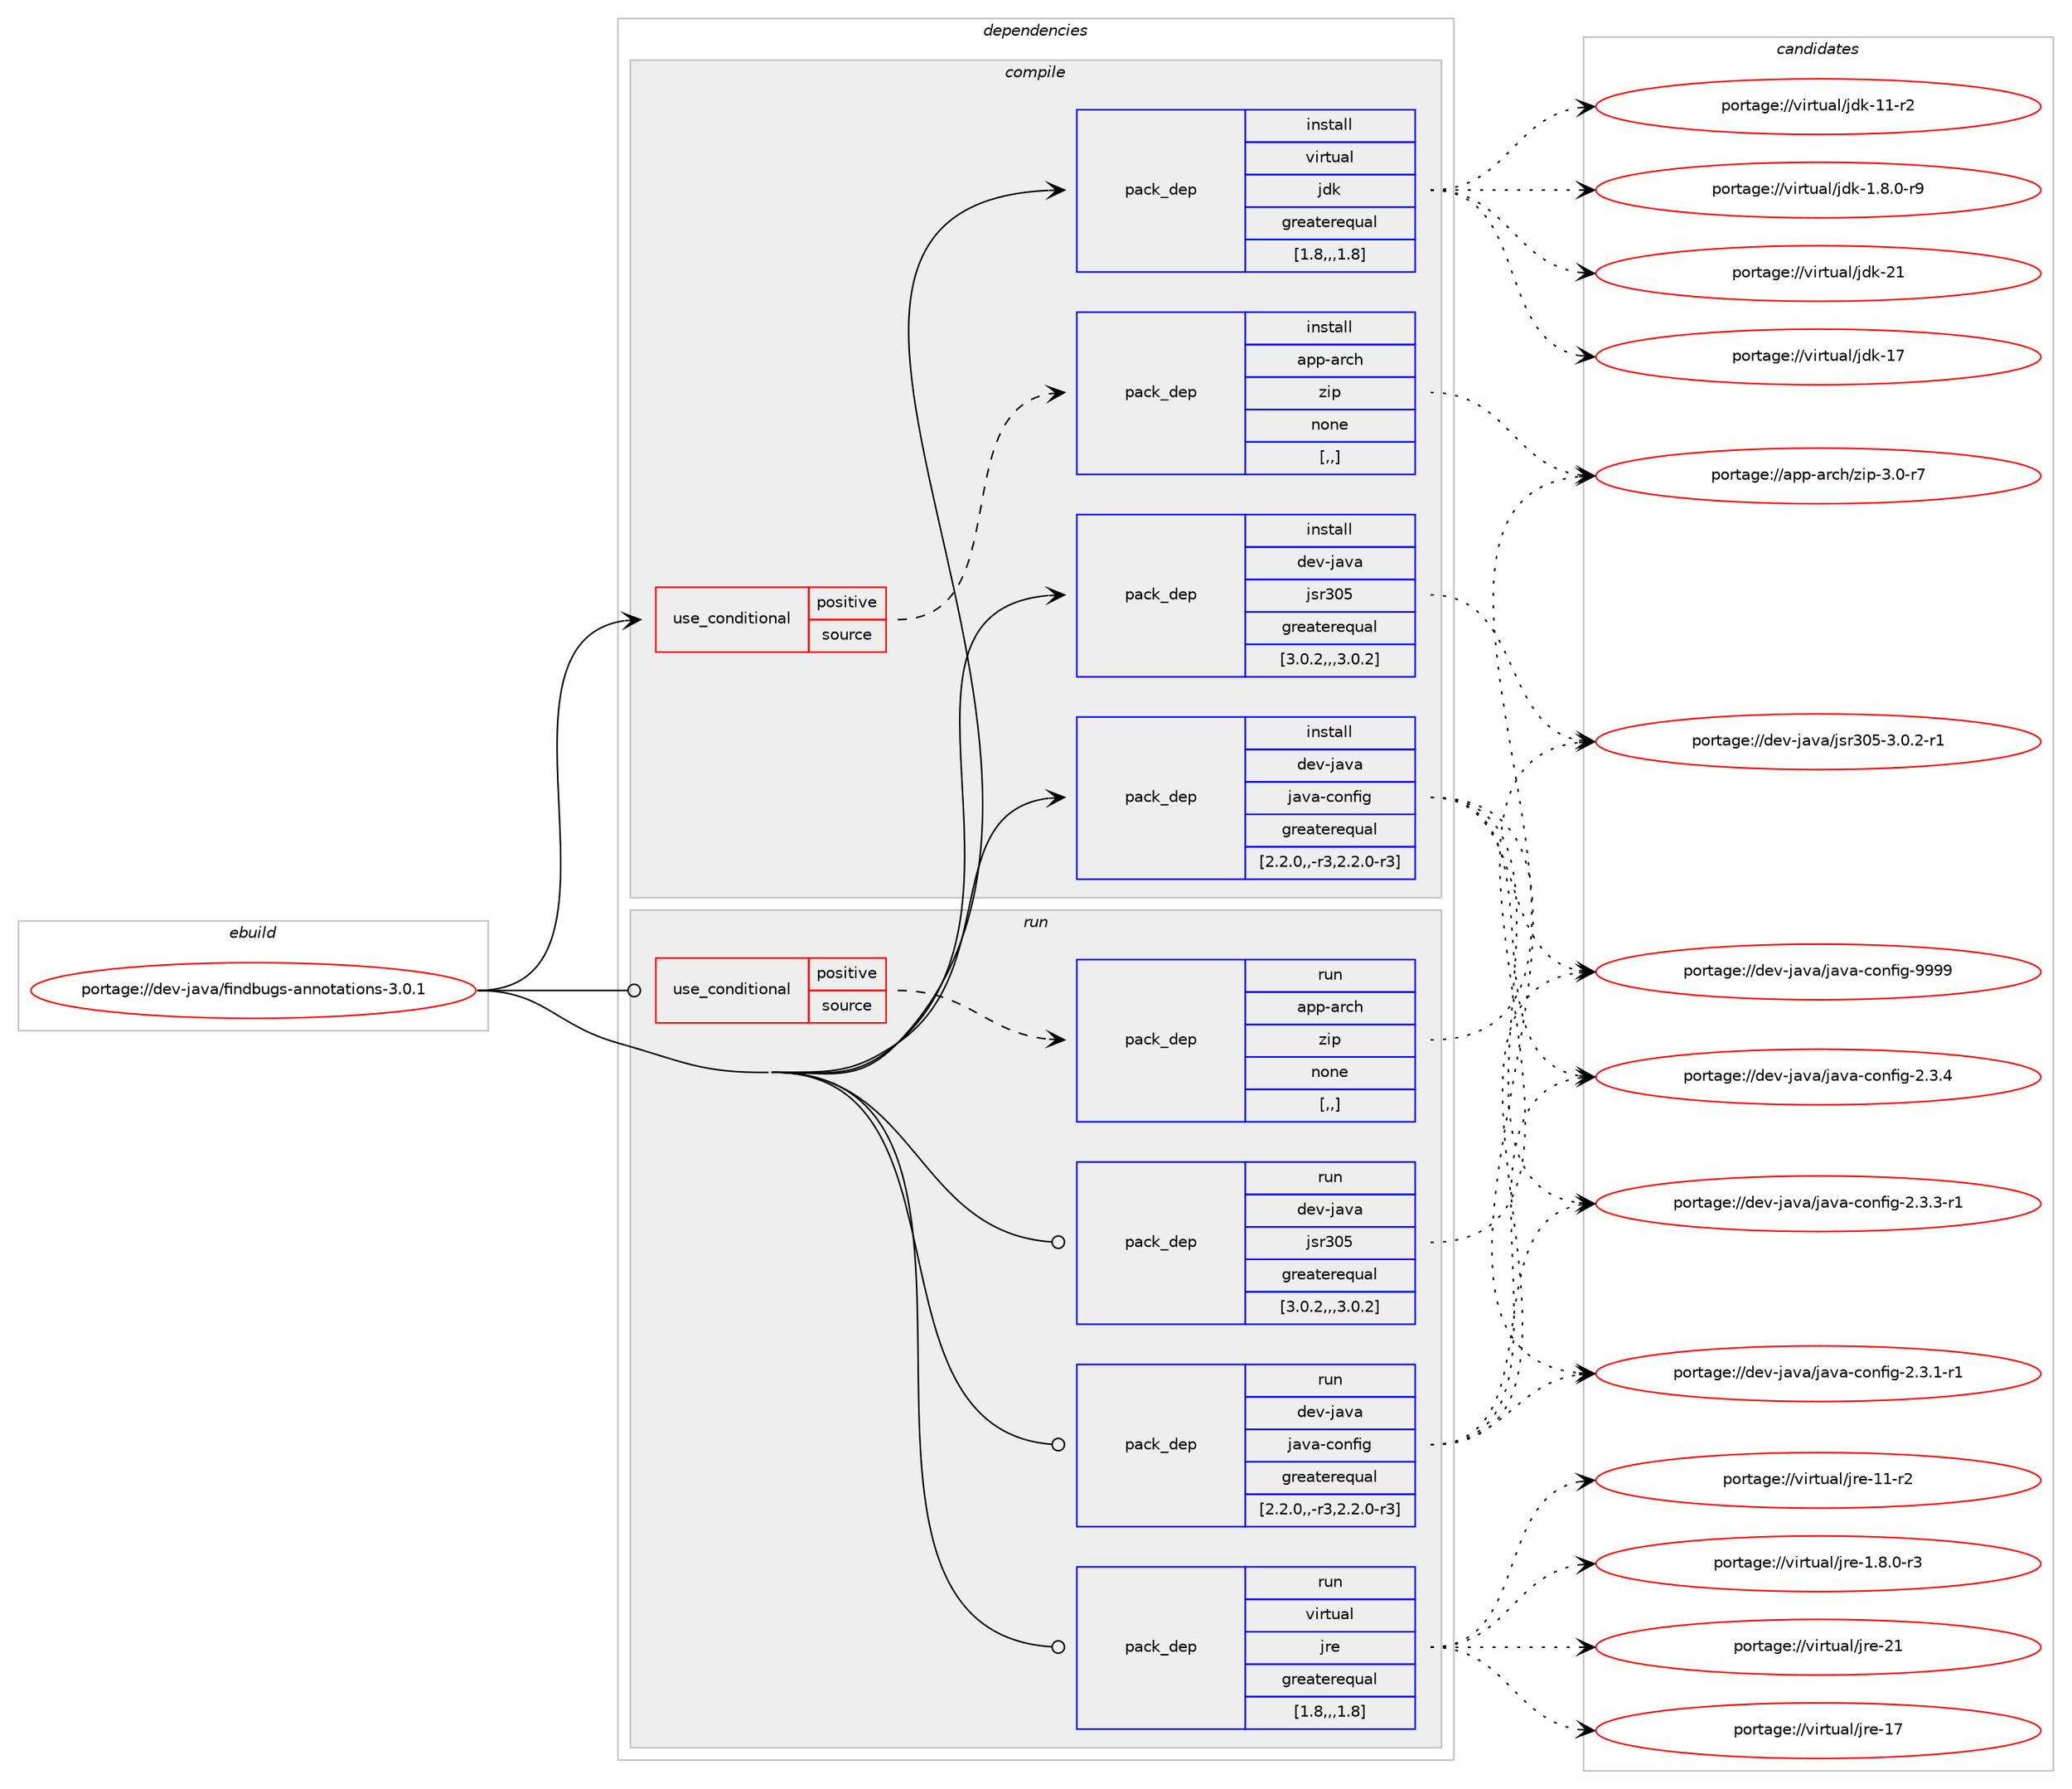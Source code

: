 digraph prolog {

# *************
# Graph options
# *************

newrank=true;
concentrate=true;
compound=true;
graph [rankdir=LR,fontname=Helvetica,fontsize=10,ranksep=1.5];#, ranksep=2.5, nodesep=0.2];
edge  [arrowhead=vee];
node  [fontname=Helvetica,fontsize=10];

# **********
# The ebuild
# **********

subgraph cluster_leftcol {
color=gray;
rank=same;
label=<<i>ebuild</i>>;
id [label="portage://dev-java/findbugs-annotations-3.0.1", color=red, width=4, href="../dev-java/findbugs-annotations-3.0.1.svg"];
}

# ****************
# The dependencies
# ****************

subgraph cluster_midcol {
color=gray;
label=<<i>dependencies</i>>;
subgraph cluster_compile {
fillcolor="#eeeeee";
style=filled;
label=<<i>compile</i>>;
subgraph cond21552 {
dependency93030 [label=<<TABLE BORDER="0" CELLBORDER="1" CELLSPACING="0" CELLPADDING="4"><TR><TD ROWSPAN="3" CELLPADDING="10">use_conditional</TD></TR><TR><TD>positive</TD></TR><TR><TD>source</TD></TR></TABLE>>, shape=none, color=red];
subgraph pack70435 {
dependency93031 [label=<<TABLE BORDER="0" CELLBORDER="1" CELLSPACING="0" CELLPADDING="4" WIDTH="220"><TR><TD ROWSPAN="6" CELLPADDING="30">pack_dep</TD></TR><TR><TD WIDTH="110">install</TD></TR><TR><TD>app-arch</TD></TR><TR><TD>zip</TD></TR><TR><TD>none</TD></TR><TR><TD>[,,]</TD></TR></TABLE>>, shape=none, color=blue];
}
dependency93030:e -> dependency93031:w [weight=20,style="dashed",arrowhead="vee"];
}
id:e -> dependency93030:w [weight=20,style="solid",arrowhead="vee"];
subgraph pack70436 {
dependency93032 [label=<<TABLE BORDER="0" CELLBORDER="1" CELLSPACING="0" CELLPADDING="4" WIDTH="220"><TR><TD ROWSPAN="6" CELLPADDING="30">pack_dep</TD></TR><TR><TD WIDTH="110">install</TD></TR><TR><TD>dev-java</TD></TR><TR><TD>java-config</TD></TR><TR><TD>greaterequal</TD></TR><TR><TD>[2.2.0,,-r3,2.2.0-r3]</TD></TR></TABLE>>, shape=none, color=blue];
}
id:e -> dependency93032:w [weight=20,style="solid",arrowhead="vee"];
subgraph pack70437 {
dependency93033 [label=<<TABLE BORDER="0" CELLBORDER="1" CELLSPACING="0" CELLPADDING="4" WIDTH="220"><TR><TD ROWSPAN="6" CELLPADDING="30">pack_dep</TD></TR><TR><TD WIDTH="110">install</TD></TR><TR><TD>dev-java</TD></TR><TR><TD>jsr305</TD></TR><TR><TD>greaterequal</TD></TR><TR><TD>[3.0.2,,,3.0.2]</TD></TR></TABLE>>, shape=none, color=blue];
}
id:e -> dependency93033:w [weight=20,style="solid",arrowhead="vee"];
subgraph pack70438 {
dependency93034 [label=<<TABLE BORDER="0" CELLBORDER="1" CELLSPACING="0" CELLPADDING="4" WIDTH="220"><TR><TD ROWSPAN="6" CELLPADDING="30">pack_dep</TD></TR><TR><TD WIDTH="110">install</TD></TR><TR><TD>virtual</TD></TR><TR><TD>jdk</TD></TR><TR><TD>greaterequal</TD></TR><TR><TD>[1.8,,,1.8]</TD></TR></TABLE>>, shape=none, color=blue];
}
id:e -> dependency93034:w [weight=20,style="solid",arrowhead="vee"];
}
subgraph cluster_compileandrun {
fillcolor="#eeeeee";
style=filled;
label=<<i>compile and run</i>>;
}
subgraph cluster_run {
fillcolor="#eeeeee";
style=filled;
label=<<i>run</i>>;
subgraph cond21553 {
dependency93035 [label=<<TABLE BORDER="0" CELLBORDER="1" CELLSPACING="0" CELLPADDING="4"><TR><TD ROWSPAN="3" CELLPADDING="10">use_conditional</TD></TR><TR><TD>positive</TD></TR><TR><TD>source</TD></TR></TABLE>>, shape=none, color=red];
subgraph pack70439 {
dependency93036 [label=<<TABLE BORDER="0" CELLBORDER="1" CELLSPACING="0" CELLPADDING="4" WIDTH="220"><TR><TD ROWSPAN="6" CELLPADDING="30">pack_dep</TD></TR><TR><TD WIDTH="110">run</TD></TR><TR><TD>app-arch</TD></TR><TR><TD>zip</TD></TR><TR><TD>none</TD></TR><TR><TD>[,,]</TD></TR></TABLE>>, shape=none, color=blue];
}
dependency93035:e -> dependency93036:w [weight=20,style="dashed",arrowhead="vee"];
}
id:e -> dependency93035:w [weight=20,style="solid",arrowhead="odot"];
subgraph pack70440 {
dependency93037 [label=<<TABLE BORDER="0" CELLBORDER="1" CELLSPACING="0" CELLPADDING="4" WIDTH="220"><TR><TD ROWSPAN="6" CELLPADDING="30">pack_dep</TD></TR><TR><TD WIDTH="110">run</TD></TR><TR><TD>dev-java</TD></TR><TR><TD>java-config</TD></TR><TR><TD>greaterequal</TD></TR><TR><TD>[2.2.0,,-r3,2.2.0-r3]</TD></TR></TABLE>>, shape=none, color=blue];
}
id:e -> dependency93037:w [weight=20,style="solid",arrowhead="odot"];
subgraph pack70441 {
dependency93038 [label=<<TABLE BORDER="0" CELLBORDER="1" CELLSPACING="0" CELLPADDING="4" WIDTH="220"><TR><TD ROWSPAN="6" CELLPADDING="30">pack_dep</TD></TR><TR><TD WIDTH="110">run</TD></TR><TR><TD>dev-java</TD></TR><TR><TD>jsr305</TD></TR><TR><TD>greaterequal</TD></TR><TR><TD>[3.0.2,,,3.0.2]</TD></TR></TABLE>>, shape=none, color=blue];
}
id:e -> dependency93038:w [weight=20,style="solid",arrowhead="odot"];
subgraph pack70442 {
dependency93039 [label=<<TABLE BORDER="0" CELLBORDER="1" CELLSPACING="0" CELLPADDING="4" WIDTH="220"><TR><TD ROWSPAN="6" CELLPADDING="30">pack_dep</TD></TR><TR><TD WIDTH="110">run</TD></TR><TR><TD>virtual</TD></TR><TR><TD>jre</TD></TR><TR><TD>greaterequal</TD></TR><TR><TD>[1.8,,,1.8]</TD></TR></TABLE>>, shape=none, color=blue];
}
id:e -> dependency93039:w [weight=20,style="solid",arrowhead="odot"];
}
}

# **************
# The candidates
# **************

subgraph cluster_choices {
rank=same;
color=gray;
label=<<i>candidates</i>>;

subgraph choice70435 {
color=black;
nodesep=1;
choice9711211245971149910447122105112455146484511455 [label="portage://app-arch/zip-3.0-r7", color=red, width=4,href="../app-arch/zip-3.0-r7.svg"];
dependency93031:e -> choice9711211245971149910447122105112455146484511455:w [style=dotted,weight="100"];
}
subgraph choice70436 {
color=black;
nodesep=1;
choice10010111845106971189747106971189745991111101021051034557575757 [label="portage://dev-java/java-config-9999", color=red, width=4,href="../dev-java/java-config-9999.svg"];
choice1001011184510697118974710697118974599111110102105103455046514652 [label="portage://dev-java/java-config-2.3.4", color=red, width=4,href="../dev-java/java-config-2.3.4.svg"];
choice10010111845106971189747106971189745991111101021051034550465146514511449 [label="portage://dev-java/java-config-2.3.3-r1", color=red, width=4,href="../dev-java/java-config-2.3.3-r1.svg"];
choice10010111845106971189747106971189745991111101021051034550465146494511449 [label="portage://dev-java/java-config-2.3.1-r1", color=red, width=4,href="../dev-java/java-config-2.3.1-r1.svg"];
dependency93032:e -> choice10010111845106971189747106971189745991111101021051034557575757:w [style=dotted,weight="100"];
dependency93032:e -> choice1001011184510697118974710697118974599111110102105103455046514652:w [style=dotted,weight="100"];
dependency93032:e -> choice10010111845106971189747106971189745991111101021051034550465146514511449:w [style=dotted,weight="100"];
dependency93032:e -> choice10010111845106971189747106971189745991111101021051034550465146494511449:w [style=dotted,weight="100"];
}
subgraph choice70437 {
color=black;
nodesep=1;
choice100101118451069711897471061151145148534551464846504511449 [label="portage://dev-java/jsr305-3.0.2-r1", color=red, width=4,href="../dev-java/jsr305-3.0.2-r1.svg"];
dependency93033:e -> choice100101118451069711897471061151145148534551464846504511449:w [style=dotted,weight="100"];
}
subgraph choice70438 {
color=black;
nodesep=1;
choice1181051141161179710847106100107455049 [label="portage://virtual/jdk-21", color=red, width=4,href="../virtual/jdk-21.svg"];
choice1181051141161179710847106100107454955 [label="portage://virtual/jdk-17", color=red, width=4,href="../virtual/jdk-17.svg"];
choice11810511411611797108471061001074549494511450 [label="portage://virtual/jdk-11-r2", color=red, width=4,href="../virtual/jdk-11-r2.svg"];
choice11810511411611797108471061001074549465646484511457 [label="portage://virtual/jdk-1.8.0-r9", color=red, width=4,href="../virtual/jdk-1.8.0-r9.svg"];
dependency93034:e -> choice1181051141161179710847106100107455049:w [style=dotted,weight="100"];
dependency93034:e -> choice1181051141161179710847106100107454955:w [style=dotted,weight="100"];
dependency93034:e -> choice11810511411611797108471061001074549494511450:w [style=dotted,weight="100"];
dependency93034:e -> choice11810511411611797108471061001074549465646484511457:w [style=dotted,weight="100"];
}
subgraph choice70439 {
color=black;
nodesep=1;
choice9711211245971149910447122105112455146484511455 [label="portage://app-arch/zip-3.0-r7", color=red, width=4,href="../app-arch/zip-3.0-r7.svg"];
dependency93036:e -> choice9711211245971149910447122105112455146484511455:w [style=dotted,weight="100"];
}
subgraph choice70440 {
color=black;
nodesep=1;
choice10010111845106971189747106971189745991111101021051034557575757 [label="portage://dev-java/java-config-9999", color=red, width=4,href="../dev-java/java-config-9999.svg"];
choice1001011184510697118974710697118974599111110102105103455046514652 [label="portage://dev-java/java-config-2.3.4", color=red, width=4,href="../dev-java/java-config-2.3.4.svg"];
choice10010111845106971189747106971189745991111101021051034550465146514511449 [label="portage://dev-java/java-config-2.3.3-r1", color=red, width=4,href="../dev-java/java-config-2.3.3-r1.svg"];
choice10010111845106971189747106971189745991111101021051034550465146494511449 [label="portage://dev-java/java-config-2.3.1-r1", color=red, width=4,href="../dev-java/java-config-2.3.1-r1.svg"];
dependency93037:e -> choice10010111845106971189747106971189745991111101021051034557575757:w [style=dotted,weight="100"];
dependency93037:e -> choice1001011184510697118974710697118974599111110102105103455046514652:w [style=dotted,weight="100"];
dependency93037:e -> choice10010111845106971189747106971189745991111101021051034550465146514511449:w [style=dotted,weight="100"];
dependency93037:e -> choice10010111845106971189747106971189745991111101021051034550465146494511449:w [style=dotted,weight="100"];
}
subgraph choice70441 {
color=black;
nodesep=1;
choice100101118451069711897471061151145148534551464846504511449 [label="portage://dev-java/jsr305-3.0.2-r1", color=red, width=4,href="../dev-java/jsr305-3.0.2-r1.svg"];
dependency93038:e -> choice100101118451069711897471061151145148534551464846504511449:w [style=dotted,weight="100"];
}
subgraph choice70442 {
color=black;
nodesep=1;
choice1181051141161179710847106114101455049 [label="portage://virtual/jre-21", color=red, width=4,href="../virtual/jre-21.svg"];
choice1181051141161179710847106114101454955 [label="portage://virtual/jre-17", color=red, width=4,href="../virtual/jre-17.svg"];
choice11810511411611797108471061141014549494511450 [label="portage://virtual/jre-11-r2", color=red, width=4,href="../virtual/jre-11-r2.svg"];
choice11810511411611797108471061141014549465646484511451 [label="portage://virtual/jre-1.8.0-r3", color=red, width=4,href="../virtual/jre-1.8.0-r3.svg"];
dependency93039:e -> choice1181051141161179710847106114101455049:w [style=dotted,weight="100"];
dependency93039:e -> choice1181051141161179710847106114101454955:w [style=dotted,weight="100"];
dependency93039:e -> choice11810511411611797108471061141014549494511450:w [style=dotted,weight="100"];
dependency93039:e -> choice11810511411611797108471061141014549465646484511451:w [style=dotted,weight="100"];
}
}

}

